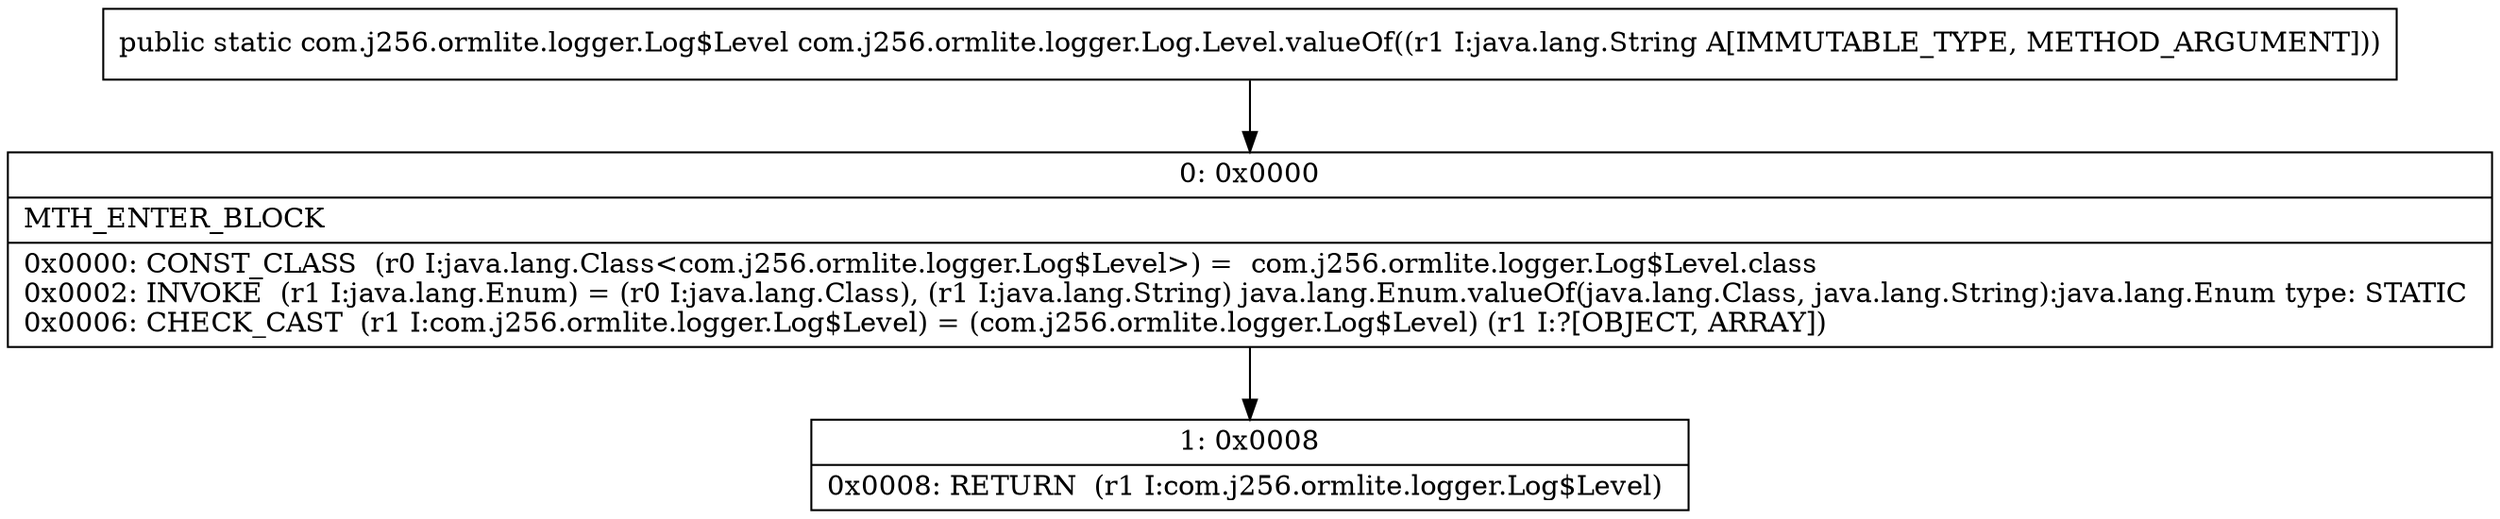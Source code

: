 digraph "CFG forcom.j256.ormlite.logger.Log.Level.valueOf(Ljava\/lang\/String;)Lcom\/j256\/ormlite\/logger\/Log$Level;" {
Node_0 [shape=record,label="{0\:\ 0x0000|MTH_ENTER_BLOCK\l|0x0000: CONST_CLASS  (r0 I:java.lang.Class\<com.j256.ormlite.logger.Log$Level\>) =  com.j256.ormlite.logger.Log$Level.class \l0x0002: INVOKE  (r1 I:java.lang.Enum) = (r0 I:java.lang.Class), (r1 I:java.lang.String) java.lang.Enum.valueOf(java.lang.Class, java.lang.String):java.lang.Enum type: STATIC \l0x0006: CHECK_CAST  (r1 I:com.j256.ormlite.logger.Log$Level) = (com.j256.ormlite.logger.Log$Level) (r1 I:?[OBJECT, ARRAY]) \l}"];
Node_1 [shape=record,label="{1\:\ 0x0008|0x0008: RETURN  (r1 I:com.j256.ormlite.logger.Log$Level) \l}"];
MethodNode[shape=record,label="{public static com.j256.ormlite.logger.Log$Level com.j256.ormlite.logger.Log.Level.valueOf((r1 I:java.lang.String A[IMMUTABLE_TYPE, METHOD_ARGUMENT])) }"];
MethodNode -> Node_0;
Node_0 -> Node_1;
}

